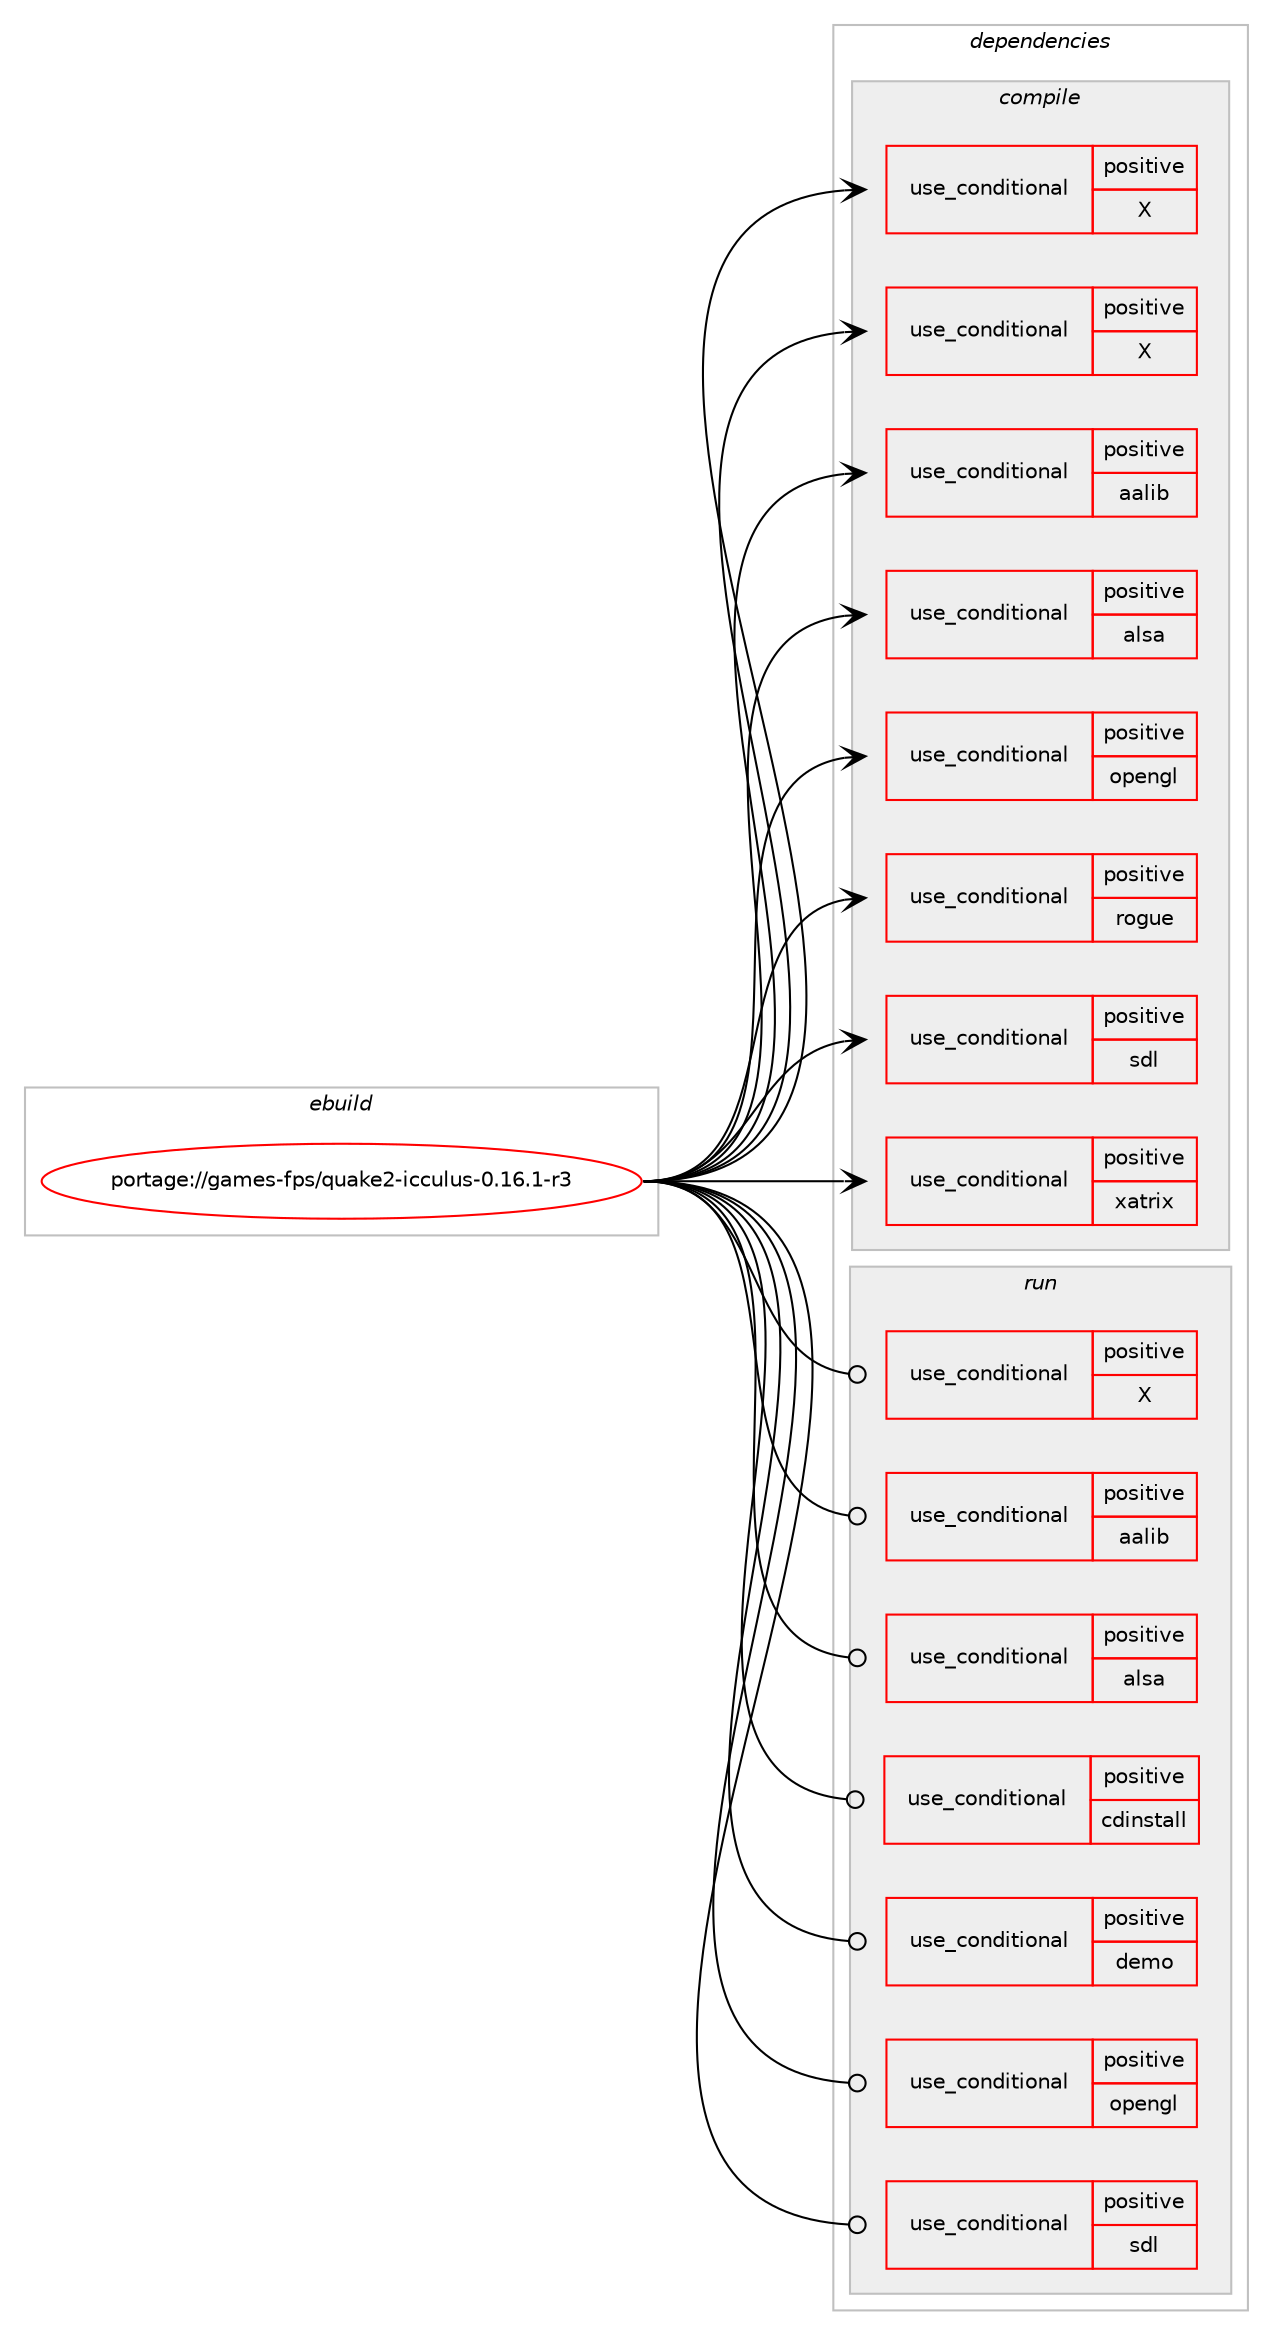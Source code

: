 digraph prolog {

# *************
# Graph options
# *************

newrank=true;
concentrate=true;
compound=true;
graph [rankdir=LR,fontname=Helvetica,fontsize=10,ranksep=1.5];#, ranksep=2.5, nodesep=0.2];
edge  [arrowhead=vee];
node  [fontname=Helvetica,fontsize=10];

# **********
# The ebuild
# **********

subgraph cluster_leftcol {
color=gray;
rank=same;
label=<<i>ebuild</i>>;
id [label="portage://games-fps/quake2-icculus-0.16.1-r3", color=red, width=4, href="../games-fps/quake2-icculus-0.16.1-r3.svg"];
}

# ****************
# The dependencies
# ****************

subgraph cluster_midcol {
color=gray;
label=<<i>dependencies</i>>;
subgraph cluster_compile {
fillcolor="#eeeeee";
style=filled;
label=<<i>compile</i>>;
subgraph cond62537 {
dependency115617 [label=<<TABLE BORDER="0" CELLBORDER="1" CELLSPACING="0" CELLPADDING="4"><TR><TD ROWSPAN="3" CELLPADDING="10">use_conditional</TD></TR><TR><TD>positive</TD></TR><TR><TD>X</TD></TR></TABLE>>, shape=none, color=red];
# *** BEGIN UNKNOWN DEPENDENCY TYPE (TODO) ***
# dependency115617 -> package_dependency(portage://games-fps/quake2-icculus-0.16.1-r3,install,no,x11-base,xorg-proto,none,[,,],[],[])
# *** END UNKNOWN DEPENDENCY TYPE (TODO) ***

}
id:e -> dependency115617:w [weight=20,style="solid",arrowhead="vee"];
subgraph cond62538 {
dependency115618 [label=<<TABLE BORDER="0" CELLBORDER="1" CELLSPACING="0" CELLPADDING="4"><TR><TD ROWSPAN="3" CELLPADDING="10">use_conditional</TD></TR><TR><TD>positive</TD></TR><TR><TD>X</TD></TR></TABLE>>, shape=none, color=red];
# *** BEGIN UNKNOWN DEPENDENCY TYPE (TODO) ***
# dependency115618 -> package_dependency(portage://games-fps/quake2-icculus-0.16.1-r3,install,no,x11-libs,libXxf86dga,none,[,,],[],[])
# *** END UNKNOWN DEPENDENCY TYPE (TODO) ***

# *** BEGIN UNKNOWN DEPENDENCY TYPE (TODO) ***
# dependency115618 -> package_dependency(portage://games-fps/quake2-icculus-0.16.1-r3,install,no,x11-libs,libXxf86vm,none,[,,],[],[])
# *** END UNKNOWN DEPENDENCY TYPE (TODO) ***

}
id:e -> dependency115618:w [weight=20,style="solid",arrowhead="vee"];
subgraph cond62539 {
dependency115619 [label=<<TABLE BORDER="0" CELLBORDER="1" CELLSPACING="0" CELLPADDING="4"><TR><TD ROWSPAN="3" CELLPADDING="10">use_conditional</TD></TR><TR><TD>positive</TD></TR><TR><TD>aalib</TD></TR></TABLE>>, shape=none, color=red];
# *** BEGIN UNKNOWN DEPENDENCY TYPE (TODO) ***
# dependency115619 -> package_dependency(portage://games-fps/quake2-icculus-0.16.1-r3,install,no,media-libs,aalib,none,[,,],[],[])
# *** END UNKNOWN DEPENDENCY TYPE (TODO) ***

}
id:e -> dependency115619:w [weight=20,style="solid",arrowhead="vee"];
subgraph cond62540 {
dependency115620 [label=<<TABLE BORDER="0" CELLBORDER="1" CELLSPACING="0" CELLPADDING="4"><TR><TD ROWSPAN="3" CELLPADDING="10">use_conditional</TD></TR><TR><TD>positive</TD></TR><TR><TD>alsa</TD></TR></TABLE>>, shape=none, color=red];
# *** BEGIN UNKNOWN DEPENDENCY TYPE (TODO) ***
# dependency115620 -> package_dependency(portage://games-fps/quake2-icculus-0.16.1-r3,install,no,media-libs,alsa-lib,none,[,,],[],[])
# *** END UNKNOWN DEPENDENCY TYPE (TODO) ***

}
id:e -> dependency115620:w [weight=20,style="solid",arrowhead="vee"];
subgraph cond62541 {
dependency115621 [label=<<TABLE BORDER="0" CELLBORDER="1" CELLSPACING="0" CELLPADDING="4"><TR><TD ROWSPAN="3" CELLPADDING="10">use_conditional</TD></TR><TR><TD>positive</TD></TR><TR><TD>opengl</TD></TR></TABLE>>, shape=none, color=red];
# *** BEGIN UNKNOWN DEPENDENCY TYPE (TODO) ***
# dependency115621 -> package_dependency(portage://games-fps/quake2-icculus-0.16.1-r3,install,no,virtual,opengl,none,[,,],[],[])
# *** END UNKNOWN DEPENDENCY TYPE (TODO) ***

}
id:e -> dependency115621:w [weight=20,style="solid",arrowhead="vee"];
subgraph cond62542 {
dependency115622 [label=<<TABLE BORDER="0" CELLBORDER="1" CELLSPACING="0" CELLPADDING="4"><TR><TD ROWSPAN="3" CELLPADDING="10">use_conditional</TD></TR><TR><TD>positive</TD></TR><TR><TD>rogue</TD></TR></TABLE>>, shape=none, color=red];
# *** BEGIN UNKNOWN DEPENDENCY TYPE (TODO) ***
# dependency115622 -> package_dependency(portage://games-fps/quake2-icculus-0.16.1-r3,install,no,app-arch,sharutils,none,[,,],[],[])
# *** END UNKNOWN DEPENDENCY TYPE (TODO) ***

}
id:e -> dependency115622:w [weight=20,style="solid",arrowhead="vee"];
subgraph cond62543 {
dependency115623 [label=<<TABLE BORDER="0" CELLBORDER="1" CELLSPACING="0" CELLPADDING="4"><TR><TD ROWSPAN="3" CELLPADDING="10">use_conditional</TD></TR><TR><TD>positive</TD></TR><TR><TD>sdl</TD></TR></TABLE>>, shape=none, color=red];
# *** BEGIN UNKNOWN DEPENDENCY TYPE (TODO) ***
# dependency115623 -> package_dependency(portage://games-fps/quake2-icculus-0.16.1-r3,install,no,media-libs,libsdl,none,[,,],[],[use(enable(sound),none),use(optenable(joystick),none),use(enable(video),none)])
# *** END UNKNOWN DEPENDENCY TYPE (TODO) ***

}
id:e -> dependency115623:w [weight=20,style="solid",arrowhead="vee"];
subgraph cond62544 {
dependency115624 [label=<<TABLE BORDER="0" CELLBORDER="1" CELLSPACING="0" CELLPADDING="4"><TR><TD ROWSPAN="3" CELLPADDING="10">use_conditional</TD></TR><TR><TD>positive</TD></TR><TR><TD>xatrix</TD></TR></TABLE>>, shape=none, color=red];
# *** BEGIN UNKNOWN DEPENDENCY TYPE (TODO) ***
# dependency115624 -> package_dependency(portage://games-fps/quake2-icculus-0.16.1-r3,install,no,app-arch,sharutils,none,[,,],[],[])
# *** END UNKNOWN DEPENDENCY TYPE (TODO) ***

}
id:e -> dependency115624:w [weight=20,style="solid",arrowhead="vee"];
}
subgraph cluster_compileandrun {
fillcolor="#eeeeee";
style=filled;
label=<<i>compile and run</i>>;
}
subgraph cluster_run {
fillcolor="#eeeeee";
style=filled;
label=<<i>run</i>>;
subgraph cond62545 {
dependency115625 [label=<<TABLE BORDER="0" CELLBORDER="1" CELLSPACING="0" CELLPADDING="4"><TR><TD ROWSPAN="3" CELLPADDING="10">use_conditional</TD></TR><TR><TD>positive</TD></TR><TR><TD>X</TD></TR></TABLE>>, shape=none, color=red];
# *** BEGIN UNKNOWN DEPENDENCY TYPE (TODO) ***
# dependency115625 -> package_dependency(portage://games-fps/quake2-icculus-0.16.1-r3,run,no,x11-libs,libXxf86dga,none,[,,],[],[])
# *** END UNKNOWN DEPENDENCY TYPE (TODO) ***

# *** BEGIN UNKNOWN DEPENDENCY TYPE (TODO) ***
# dependency115625 -> package_dependency(portage://games-fps/quake2-icculus-0.16.1-r3,run,no,x11-libs,libXxf86vm,none,[,,],[],[])
# *** END UNKNOWN DEPENDENCY TYPE (TODO) ***

}
id:e -> dependency115625:w [weight=20,style="solid",arrowhead="odot"];
subgraph cond62546 {
dependency115626 [label=<<TABLE BORDER="0" CELLBORDER="1" CELLSPACING="0" CELLPADDING="4"><TR><TD ROWSPAN="3" CELLPADDING="10">use_conditional</TD></TR><TR><TD>positive</TD></TR><TR><TD>aalib</TD></TR></TABLE>>, shape=none, color=red];
# *** BEGIN UNKNOWN DEPENDENCY TYPE (TODO) ***
# dependency115626 -> package_dependency(portage://games-fps/quake2-icculus-0.16.1-r3,run,no,media-libs,aalib,none,[,,],[],[])
# *** END UNKNOWN DEPENDENCY TYPE (TODO) ***

}
id:e -> dependency115626:w [weight=20,style="solid",arrowhead="odot"];
subgraph cond62547 {
dependency115627 [label=<<TABLE BORDER="0" CELLBORDER="1" CELLSPACING="0" CELLPADDING="4"><TR><TD ROWSPAN="3" CELLPADDING="10">use_conditional</TD></TR><TR><TD>positive</TD></TR><TR><TD>alsa</TD></TR></TABLE>>, shape=none, color=red];
# *** BEGIN UNKNOWN DEPENDENCY TYPE (TODO) ***
# dependency115627 -> package_dependency(portage://games-fps/quake2-icculus-0.16.1-r3,run,no,media-libs,alsa-lib,none,[,,],[],[])
# *** END UNKNOWN DEPENDENCY TYPE (TODO) ***

}
id:e -> dependency115627:w [weight=20,style="solid",arrowhead="odot"];
subgraph cond62548 {
dependency115628 [label=<<TABLE BORDER="0" CELLBORDER="1" CELLSPACING="0" CELLPADDING="4"><TR><TD ROWSPAN="3" CELLPADDING="10">use_conditional</TD></TR><TR><TD>positive</TD></TR><TR><TD>cdinstall</TD></TR></TABLE>>, shape=none, color=red];
# *** BEGIN UNKNOWN DEPENDENCY TYPE (TODO) ***
# dependency115628 -> package_dependency(portage://games-fps/quake2-icculus-0.16.1-r3,run,no,games-fps,quake2-data,none,[,,],[],[])
# *** END UNKNOWN DEPENDENCY TYPE (TODO) ***

}
id:e -> dependency115628:w [weight=20,style="solid",arrowhead="odot"];
subgraph cond62549 {
dependency115629 [label=<<TABLE BORDER="0" CELLBORDER="1" CELLSPACING="0" CELLPADDING="4"><TR><TD ROWSPAN="3" CELLPADDING="10">use_conditional</TD></TR><TR><TD>positive</TD></TR><TR><TD>demo</TD></TR></TABLE>>, shape=none, color=red];
# *** BEGIN UNKNOWN DEPENDENCY TYPE (TODO) ***
# dependency115629 -> package_dependency(portage://games-fps/quake2-icculus-0.16.1-r3,run,no,games-fps,quake2-demodata,none,[,,],[],[])
# *** END UNKNOWN DEPENDENCY TYPE (TODO) ***

}
id:e -> dependency115629:w [weight=20,style="solid",arrowhead="odot"];
subgraph cond62550 {
dependency115630 [label=<<TABLE BORDER="0" CELLBORDER="1" CELLSPACING="0" CELLPADDING="4"><TR><TD ROWSPAN="3" CELLPADDING="10">use_conditional</TD></TR><TR><TD>positive</TD></TR><TR><TD>opengl</TD></TR></TABLE>>, shape=none, color=red];
# *** BEGIN UNKNOWN DEPENDENCY TYPE (TODO) ***
# dependency115630 -> package_dependency(portage://games-fps/quake2-icculus-0.16.1-r3,run,no,virtual,opengl,none,[,,],[],[])
# *** END UNKNOWN DEPENDENCY TYPE (TODO) ***

}
id:e -> dependency115630:w [weight=20,style="solid",arrowhead="odot"];
subgraph cond62551 {
dependency115631 [label=<<TABLE BORDER="0" CELLBORDER="1" CELLSPACING="0" CELLPADDING="4"><TR><TD ROWSPAN="3" CELLPADDING="10">use_conditional</TD></TR><TR><TD>positive</TD></TR><TR><TD>sdl</TD></TR></TABLE>>, shape=none, color=red];
# *** BEGIN UNKNOWN DEPENDENCY TYPE (TODO) ***
# dependency115631 -> package_dependency(portage://games-fps/quake2-icculus-0.16.1-r3,run,no,media-libs,libsdl,none,[,,],[],[use(enable(sound),none),use(optenable(joystick),none),use(enable(video),none)])
# *** END UNKNOWN DEPENDENCY TYPE (TODO) ***

}
id:e -> dependency115631:w [weight=20,style="solid",arrowhead="odot"];
}
}

# **************
# The candidates
# **************

subgraph cluster_choices {
rank=same;
color=gray;
label=<<i>candidates</i>>;

}

}

